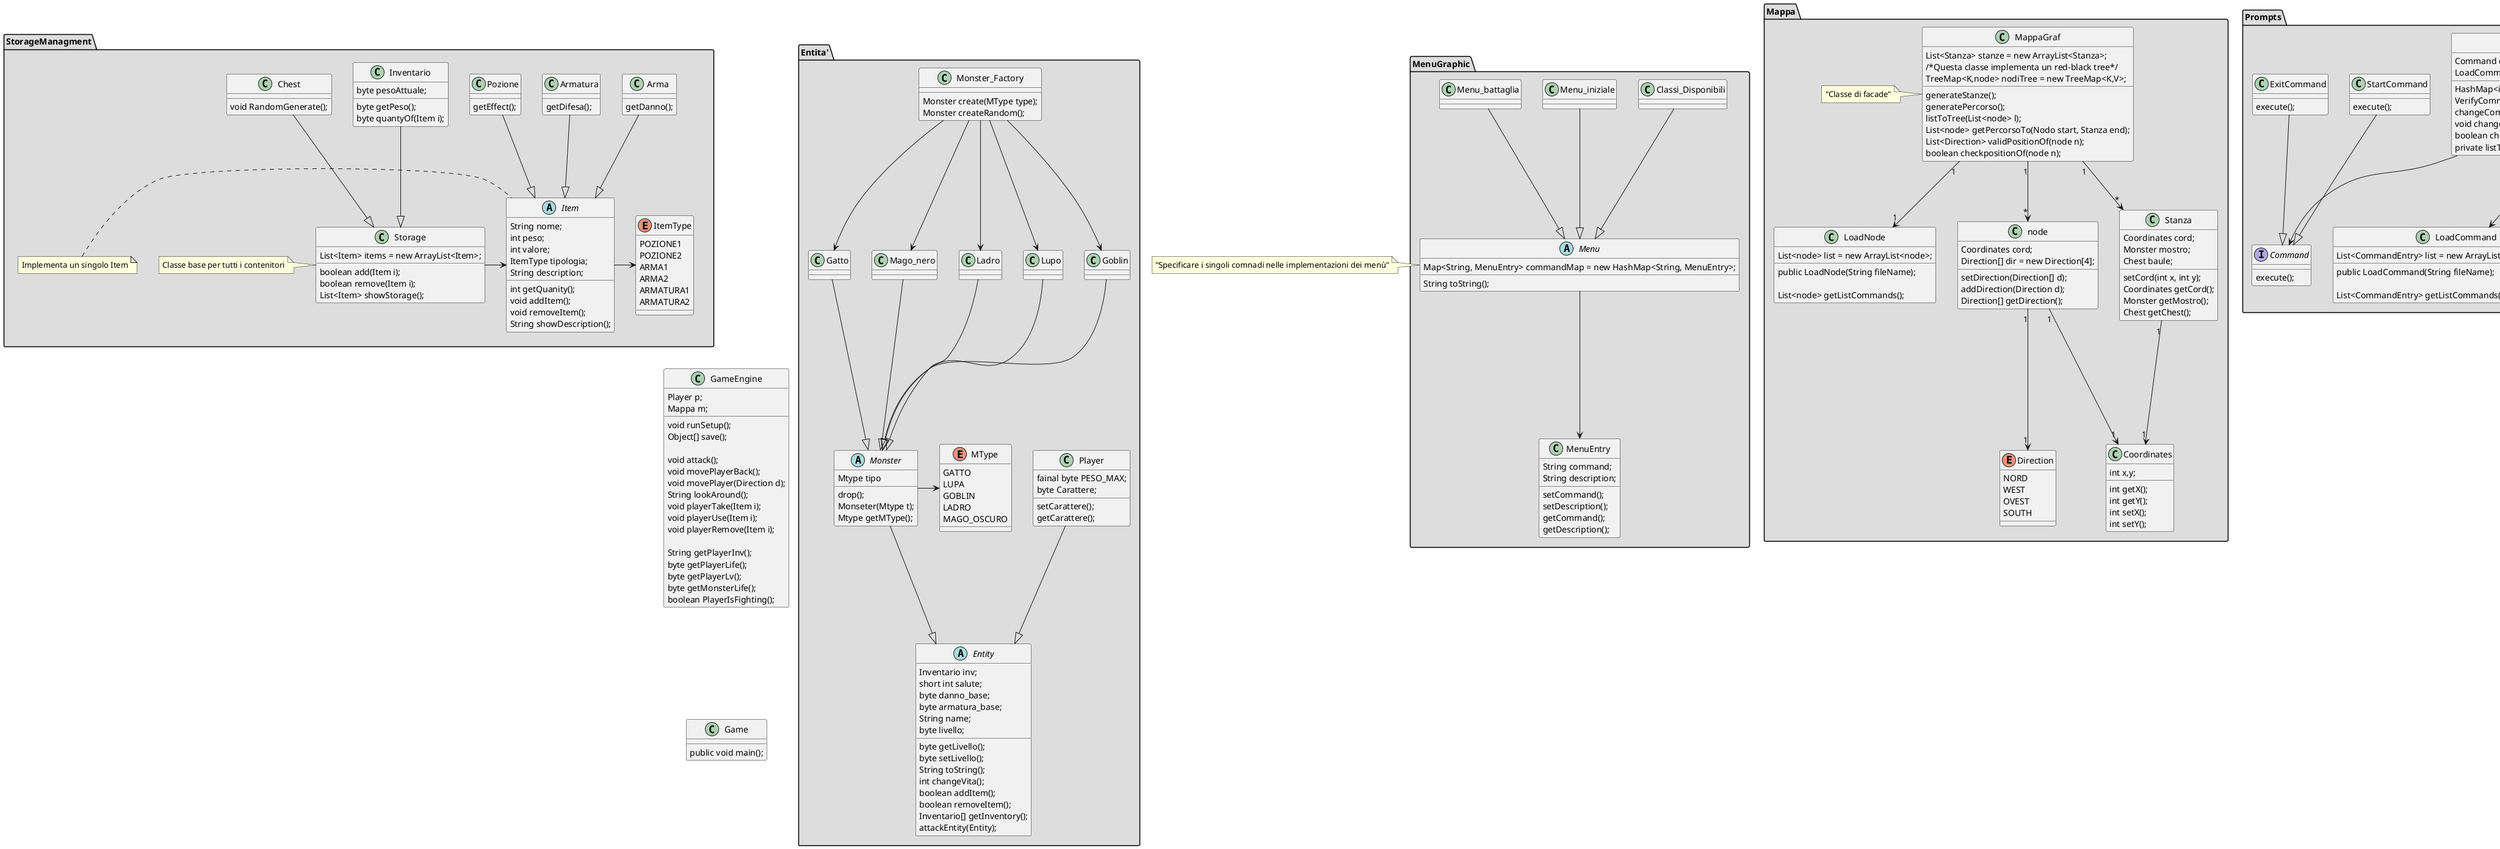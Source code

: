 @startuml
package "StorageManagment" #DDDDDD{  /'songole tipologie elementi'/
 abstract Item {
   String nome;
   int peso;
   int valore;
   ItemType tipologia;   
  int getQuanity();
  void addItem();
  void removeItem();
  String description;
  String showDescription();
   /'tutti set get'/
  
}
   enum ItemType{
POZIONE1
POZIONE2
ARMA1
ARMA2
ARMATURA1
ARMATURA2
}
note left of Item : Implementa un singolo Item 

 class Storage{   /'gestire elementi'/
  List<Item> items = new ArrayList<Item>;
  boolean add(Item i);
  boolean remove(Item i);   /'perché se si prova a cavare qualcosa non esiste ; oppure lancia una eccezione'/
  List<Item> showStorage();

}   
note left of Storage : Classe base per tutti i contenitori
 class Inventario{ /'Non serve pesoMax perche è gia presente in player'/
  byte pesoAttuale;  
  byte getPeso();
  byte quantyOf(Item i);
}

   class Chest{
  void RandomGenerate();
}

   class Arma{
  getDanno();

}
   class Armatura{
  getDifesa();
}
   class Pozione{
  getEffect();
}
}
Storage -> Item
Inventario --|> Storage
Arma --|> Item
Armatura --|> Item
Pozione --|> Item
Chest --|> Storage
Item -> ItemType


package "Entita'" #DDDDDD{ /'ADT tutti tipi di entità '/
enum MType{
  GATTO
  LUPA
  GOBLIN
  LADRO
  MAGO_OSCURO
  
}

abstract class Entity{
  Inventario inv;
  short int salute;
  byte danno_base;
  byte armatura_base;
  String name;
  byte livello;

  byte getLivello();
  byte setLivello();
  String toString();
  int changeVita();
  boolean addItem();
  boolean removeItem();
  Inventario[] getInventory();
  attackEntity(Entity);           /'con relativa probabilità'/
} 
class Player{
  fainal byte PESO_MAX;
  byte Carattere;
  setCarattere();
  getCarattere();


}
abstract class Monster{
  drop();   /'get inventory'/
  Mtype tipo
  Monseter(Mtype t);
  Mtype getMType();
}
class Monster_Factory{            /'classe astratta gestisce mostri'/

  Monster create(MType type);
  Monster createRandom();
}
class Gatto{

}
class Mago_nero{

}
class Ladro{

}
class Lupo{

}
class Goblin{

}
}
Monster -> MType
Player --|>Entity
Monster --|>Entity
Gatto --|> Monster
Mago_nero --|> Monster
Goblin --|> Monster
Lupo --|> Monster
Ladro --|> Monster

Monster_Factory --> Gatto
Monster_Factory --> Mago_nero 
Monster_Factory --> Goblin 
Monster_Factory --> Lupo 
Monster_Factory --> Ladro 


package MenuGraphic #DDDDDD{
class MenuEntry{
   String command;
   String description;

  setCommand();
  setDescription();
  getCommand();
  getDescription();
  }

abstract class Menu{
   Map<String, MenuEntry> commandMap = new HashMap<String, MenuEntry>;
  
   String toString();
}
   class Classi_Disponibili {}
   class Menu_iniziale{}
   class Menu_battaglia{}
}
note left of Menu :"Specificare i singoli comnadi nelle implementazioni dei menù"
Menu --> MenuEntry
Classi_Disponibili --|> Menu
Menu_iniziale --|> Menu
Menu_battaglia --|> Menu


package Mappa #DDDDDD{             
   class Coordinates{
  int x,y;
  int getX();
  int getY();
  int setX();
  int setY();

}
  /'Classe che carica da file la lista dei nodi'/
  class LoadNode{
  List<node> list = new ArrayList<node>;
  public LoadNode(String fileName);
  
  List<node> getListCommands();
  
}

  class MappaGraf{
  List<Stanza> stanze = new ArrayList<Stanza>;
  /*Questa classe implementa un red-black tree*/
  TreeMap<K,node> nodiTree = new TreeMap<K,V>;

  generateStanze();
  generatePercorso();
  /'Converte la lista di nodi in un albero'/
  listToTree(List<node> l);
  List<node> getPercorsoTo(Nodo start, Stanza end);
  List<Direction> validPositionOf(node n);
  boolean checkpositionOf(node n);
  
  
}
note left of MappaGraf :"Classe di facade"

enum  Direction{
  NORD
  WEST
  OVEST
  SOUTH
}

class node
{
  Coordinates cord;
  Direction[] dir = new Direction[4];
  setDirection(Direction[] d);
  addDirection(Direction d);
  Direction[] getDirection();

}
   class Stanza{
  Coordinates cord;
  Monster mostro;
  setCord(int x, int y);
  Coordinates getCord();
  Chest baule;
  Monster getMostro();
  Chest getChest();
}

} 


MappaGraf "1"--> "*" Stanza
MappaGraf "1"--> "1" LoadNode
MappaGraf "1" --> "*" node
node"1" --> "1"Coordinates
node"1" --> "1"Direction
Stanza"1" --> "1"Coordinates


package Prompts #DDDDDD{
/'Questa class è un Singleton: tutto entra ed esce da qua'/
class CommandEntry{
  String comand;
  String description;
  pubblic CommandEntry(String c, String d);
  String toString();/'Restituisce command+description in una stringa'/
}

class LoadCommand{
  List<CommandEntry> list = new ArrayList<CommandEntry>;
  public LoadCommand(String fileName);
  
  List<CommandEntry> getListCommands();
  
}

class VerifyCommand{
  HashMap<int,CommandEntry> map = new HashMap<int,CommandEntry>();
  VerifyCommand(List<CommandEntry> l);
  Command cmmd;
  LoadCommand load;

  changeCommand(Command c);
  void changeCommand()
  boolean checkSintax(ConmmandEntry c);
  private listToBucket(List<CommandEntry> l); /'riempie la hashList(map) dalla List<CommandEntry> l'/
  
}
class StartCommand{
  execute();
}
class ExitCommand{
  execute();
}

interface Command{
  execute();
}

}
LoadCommand -> CommandEntry
VerifyCommand --> CommandEntry
VerifyCommand --> Command
VerifyCommand --> LoadCommand
StartCommand --|> Command
ExitCommand --|> Command

/'organizzatore e gestore degli eventi del gioco'/
class GameEngine{
Player p;
Mappa m;

/'metodo per l'inizializzazione(di player e mappa)'/
void runSetup();
Object[] save();

/'metodo richiamati durante il gioco '/
void attack();
void movePlayerBack();
void movePlayer(Direction d);
String lookAround();
void playerTake(Item i);
void playerUse(Item i);
void playerRemove(Item i);

/'metodi usati per aggiornare la grafica richiamati da Game'/
String getPlayerInv();
byte getPlayerLife();
byte getPlayerLv();
byte getMonsterLife();
boolean PlayerIsFighting();


}


class Game{
public void main();

}

StorageManagment ---[hidden]> GameEngine
GameEngine --[hidden]> Game
@enduml